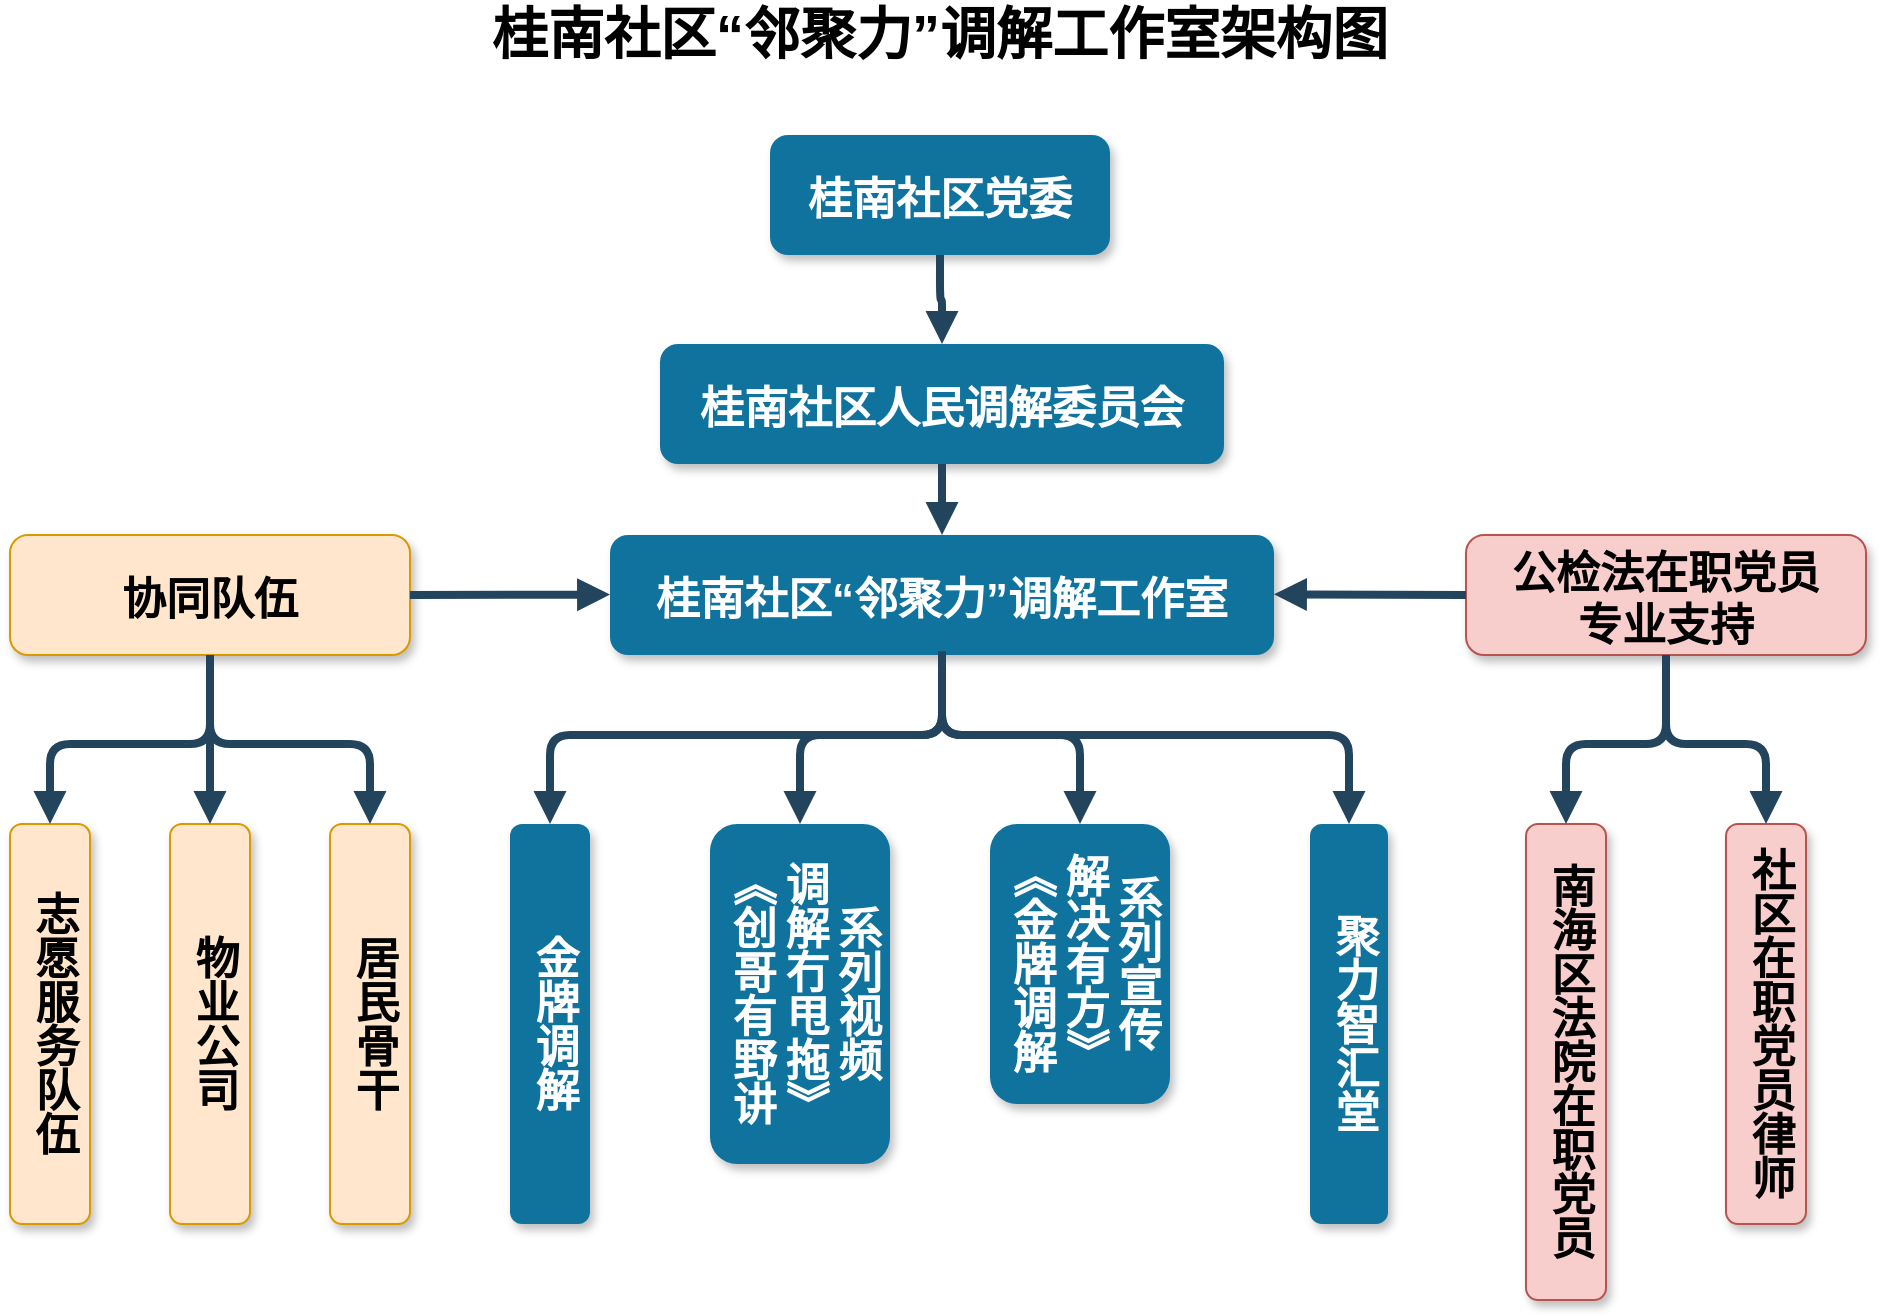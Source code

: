 <mxfile version="26.1.2">
  <diagram name="Page-1" id="97916047-d0de-89f5-080d-49f4d83e522f">
    <mxGraphModel dx="1235" dy="624" grid="1" gridSize="10" guides="1" tooltips="1" connect="1" arrows="1" fold="1" page="1" pageScale="1.5" pageWidth="1169" pageHeight="827" background="none" math="0" shadow="0">
      <root>
        <mxCell id="0" />
        <mxCell id="1" parent="0" />
        <mxCell id="2" value="桂南社区党委" style="rounded=1;fillColor=#10739E;strokeColor=none;shadow=1;gradientColor=none;fontStyle=1;fontColor=#FFFFFF;fontSize=22;" parent="1" vertex="1">
          <mxGeometry x="710" y="255.5" width="170" height="60" as="geometry" />
        </mxCell>
        <mxCell id="3" value="桂南社区“邻聚力”调解工作室" style="rounded=1;fillColor=#10739E;strokeColor=none;shadow=1;gradientColor=none;fontStyle=1;fontColor=#FFFFFF;fontSize=22;" parent="1" vertex="1">
          <mxGeometry x="630" y="455.5" width="332" height="60" as="geometry" />
        </mxCell>
        <mxCell id="6" value="桂南社区人民调解委员会" style="rounded=1;fillColor=#10739E;strokeColor=none;shadow=1;gradientColor=none;fontStyle=1;fontColor=#FFFFFF;fontSize=22;" parent="1" vertex="1">
          <mxGeometry x="655" y="360" width="282" height="60" as="geometry" />
        </mxCell>
        <mxCell id="7" value="公检法在职党员&#xa;专业支持" style="rounded=1;fillColor=#f8cecc;strokeColor=#b85450;shadow=1;fontStyle=1;fontSize=22;" parent="1" vertex="1">
          <mxGeometry x="1058" y="455.5" width="200" height="60" as="geometry" />
        </mxCell>
        <mxCell id="8" value="金牌调解" style="rounded=1;fillColor=#10739E;strokeColor=none;shadow=1;gradientColor=none;fontStyle=1;fontColor=#FFFFFF;fontSize=22;direction=south;horizontal=1;whiteSpace=wrap;textDirection=vertical-lr;" parent="1" vertex="1">
          <mxGeometry x="580" y="600" width="40" height="200" as="geometry" />
        </mxCell>
        <mxCell id="13" value="《创哥有野讲&#xa;调解冇甩拖》&#xa;系列视频" style="rounded=1;fillColor=#10739E;strokeColor=none;shadow=1;gradientColor=none;fontStyle=1;fontColor=#FFFFFF;fontSize=22;direction=south;whiteSpace=wrap;textDirection=vertical-lr;" parent="1" vertex="1">
          <mxGeometry x="680" y="600" width="90" height="170" as="geometry" />
        </mxCell>
        <mxCell id="18" value="《金牌调解&#xa;解决有方》&#xa;系列宣传" style="rounded=1;fillColor=#10739E;strokeColor=none;shadow=1;gradientColor=none;fontStyle=1;fontColor=#FFFFFF;fontSize=22;direction=south;whiteSpace=wrap;textDirection=vertical-lr;" parent="1" vertex="1">
          <mxGeometry x="820" y="600" width="90" height="140" as="geometry" />
        </mxCell>
        <mxCell id="23" value="聚力智汇堂" style="rounded=1;fillColor=#10739E;strokeColor=none;shadow=1;gradientColor=none;fontStyle=1;fontColor=#FFFFFF;fontSize=22;direction=south;whiteSpace=wrap;textDirection=vertical-lr;" parent="1" vertex="1">
          <mxGeometry x="980" y="600" width="39" height="200" as="geometry" />
        </mxCell>
        <mxCell id="29" value="" style="edgeStyle=elbowEdgeStyle;elbow=vertical;strokeWidth=4;endArrow=block;endFill=1;fontStyle=1;strokeColor=#23445D;entryX=0.5;entryY=0;entryDx=0;entryDy=0;" parent="1" source="2" target="6" edge="1">
          <mxGeometry x="22" y="165.5" width="100" height="100" as="geometry">
            <mxPoint x="46" y="391" as="sourcePoint" />
            <mxPoint x="146" y="291" as="targetPoint" />
          </mxGeometry>
        </mxCell>
        <mxCell id="37" value="" style="edgeStyle=elbowEdgeStyle;elbow=vertical;strokeWidth=4;endArrow=block;endFill=1;fontStyle=1;strokeColor=#23445D;exitX=0.5;exitY=1;exitDx=0;exitDy=0;" parent="1" source="3" target="23" edge="1">
          <mxGeometry x="22" y="165.5" width="100" height="100" as="geometry">
            <mxPoint x="806" y="480" as="sourcePoint" />
            <mxPoint x="122" y="165.5" as="targetPoint" />
            <Array as="points">
              <mxPoint x="972" y="555.5" />
            </Array>
          </mxGeometry>
        </mxCell>
        <mxCell id="54" value="" style="edgeStyle=elbowEdgeStyle;elbow=vertical;strokeWidth=4;endArrow=block;endFill=1;fontStyle=1;strokeColor=#23445D;exitX=0.5;exitY=1;exitDx=0;exitDy=0;" parent="1" source="3" target="13" edge="1">
          <mxGeometry x="22" y="165.5" width="100" height="100" as="geometry">
            <mxPoint x="22" y="265.5" as="sourcePoint" />
            <mxPoint x="122" y="165.5" as="targetPoint" />
            <Array as="points">
              <mxPoint x="652" y="555.5" />
            </Array>
          </mxGeometry>
        </mxCell>
        <mxCell id="55" value="" style="edgeStyle=elbowEdgeStyle;elbow=vertical;strokeWidth=4;endArrow=block;endFill=1;fontStyle=1;strokeColor=#23445D;exitX=0.5;exitY=0.968;exitDx=0;exitDy=0;exitPerimeter=0;" parent="1" source="3" target="18" edge="1">
          <mxGeometry x="22" y="165.5" width="100" height="100" as="geometry">
            <mxPoint x="810" y="490" as="sourcePoint" />
            <mxPoint x="122" y="165.5" as="targetPoint" />
            <Array as="points">
              <mxPoint x="942" y="555.5" />
            </Array>
          </mxGeometry>
        </mxCell>
        <mxCell id="SsjkauUhvNmDetM4eIso-57" value="" style="edgeStyle=elbowEdgeStyle;elbow=vertical;strokeWidth=4;endArrow=block;endFill=1;fontStyle=1;strokeColor=#23445D;entryX=0.5;entryY=0;entryDx=0;entryDy=0;exitX=0.5;exitY=1;exitDx=0;exitDy=0;" parent="1" source="6" target="3" edge="1">
          <mxGeometry x="22" y="165.5" width="100" height="100" as="geometry">
            <mxPoint x="984" y="435.5" as="sourcePoint" />
            <mxPoint x="984" y="485.5" as="targetPoint" />
          </mxGeometry>
        </mxCell>
        <mxCell id="SsjkauUhvNmDetM4eIso-59" value="" style="edgeStyle=elbowEdgeStyle;elbow=vertical;strokeWidth=4;endArrow=block;endFill=1;fontStyle=1;strokeColor=#23445D;exitX=0.5;exitY=1;exitDx=0;exitDy=0;entryX=0;entryY=0.5;entryDx=0;entryDy=0;" parent="1" source="3" target="8" edge="1">
          <mxGeometry x="22" y="165.5" width="100" height="100" as="geometry">
            <mxPoint x="741" y="516" as="sourcePoint" />
            <mxPoint x="690" y="620" as="targetPoint" />
            <Array as="points">
              <mxPoint x="587" y="555.5" />
            </Array>
          </mxGeometry>
        </mxCell>
        <mxCell id="SsjkauUhvNmDetM4eIso-60" value="协同队伍" style="rounded=1;fillColor=#ffe6cc;strokeColor=#d79b00;shadow=1;fontStyle=1;fontSize=22;" parent="1" vertex="1">
          <mxGeometry x="330" y="455.5" width="200" height="60" as="geometry" />
        </mxCell>
        <mxCell id="SsjkauUhvNmDetM4eIso-61" value="志愿服务队伍" style="rounded=1;fillColor=#ffe6cc;strokeColor=#d79b00;shadow=1;fontStyle=1;fontSize=22;direction=south;horizontal=1;whiteSpace=wrap;textDirection=vertical-lr;" parent="1" vertex="1">
          <mxGeometry x="330" y="600" width="40" height="200" as="geometry" />
        </mxCell>
        <mxCell id="SsjkauUhvNmDetM4eIso-62" value="物业公司" style="rounded=1;fillColor=#ffe6cc;strokeColor=#d79b00;shadow=1;fontStyle=1;fontSize=22;direction=south;horizontal=1;whiteSpace=wrap;textDirection=vertical-lr;" parent="1" vertex="1">
          <mxGeometry x="410" y="600" width="40" height="200" as="geometry" />
        </mxCell>
        <mxCell id="SsjkauUhvNmDetM4eIso-63" value="居民骨干" style="rounded=1;fillColor=#ffe6cc;strokeColor=#d79b00;shadow=1;fontStyle=1;fontSize=22;direction=south;horizontal=1;whiteSpace=wrap;textDirection=vertical-lr;" parent="1" vertex="1">
          <mxGeometry x="490" y="600" width="40" height="200" as="geometry" />
        </mxCell>
        <mxCell id="SsjkauUhvNmDetM4eIso-64" value="南海区法院在职党员" style="rounded=1;fillColor=#f8cecc;strokeColor=#b85450;shadow=1;fontStyle=1;fontSize=22;direction=south;horizontal=1;whiteSpace=wrap;textDirection=vertical-lr;" parent="1" vertex="1">
          <mxGeometry x="1088" y="600" width="40" height="238" as="geometry" />
        </mxCell>
        <mxCell id="SsjkauUhvNmDetM4eIso-65" value="社区在职党员律师" style="rounded=1;fillColor=#f8cecc;strokeColor=#b85450;shadow=1;fontStyle=1;fontSize=22;direction=south;horizontal=1;whiteSpace=wrap;textDirection=vertical-lr;" parent="1" vertex="1">
          <mxGeometry x="1188" y="600" width="40" height="200" as="geometry" />
        </mxCell>
        <mxCell id="SsjkauUhvNmDetM4eIso-66" value="" style="edgeStyle=elbowEdgeStyle;elbow=vertical;strokeWidth=4;endArrow=block;endFill=1;fontStyle=1;strokeColor=#23445D;entryX=0;entryY=0.5;entryDx=0;entryDy=0;exitX=1;exitY=0.5;exitDx=0;exitDy=0;" parent="1" source="SsjkauUhvNmDetM4eIso-60" target="3" edge="1">
          <mxGeometry x="22" y="165.5" width="100" height="100" as="geometry">
            <mxPoint x="540" y="485.31" as="sourcePoint" />
            <mxPoint x="610" y="485.31" as="targetPoint" />
            <Array as="points">
              <mxPoint x="550" y="485.31" />
            </Array>
          </mxGeometry>
        </mxCell>
        <mxCell id="SsjkauUhvNmDetM4eIso-67" value="" style="edgeStyle=elbowEdgeStyle;elbow=vertical;strokeWidth=4;endArrow=block;endFill=1;fontStyle=1;strokeColor=#23445D;entryX=0;entryY=0.5;entryDx=0;entryDy=0;exitX=0.5;exitY=1;exitDx=0;exitDy=0;" parent="1" source="SsjkauUhvNmDetM4eIso-60" target="SsjkauUhvNmDetM4eIso-61" edge="1">
          <mxGeometry x="22" y="165.5" width="100" height="100" as="geometry">
            <mxPoint x="330" y="365.5" as="sourcePoint" />
            <mxPoint x="330" y="415.5" as="targetPoint" />
            <Array as="points">
              <mxPoint x="390" y="560" />
            </Array>
          </mxGeometry>
        </mxCell>
        <mxCell id="SsjkauUhvNmDetM4eIso-68" value="" style="edgeStyle=elbowEdgeStyle;elbow=vertical;strokeWidth=4;endArrow=block;endFill=1;fontStyle=1;strokeColor=#23445D;entryX=0;entryY=0.5;entryDx=0;entryDy=0;exitX=0.5;exitY=1;exitDx=0;exitDy=0;" parent="1" source="SsjkauUhvNmDetM4eIso-60" target="SsjkauUhvNmDetM4eIso-63" edge="1">
          <mxGeometry x="22" y="165.5" width="100" height="100" as="geometry">
            <mxPoint x="410" y="342.5" as="sourcePoint" />
            <mxPoint x="550" y="562" as="targetPoint" />
            <Array as="points">
              <mxPoint x="470" y="560" />
            </Array>
          </mxGeometry>
        </mxCell>
        <mxCell id="SsjkauUhvNmDetM4eIso-69" value="" style="edgeStyle=elbowEdgeStyle;elbow=vertical;strokeWidth=4;endArrow=block;endFill=1;fontStyle=1;strokeColor=#23445D;entryX=0;entryY=0.5;entryDx=0;entryDy=0;exitX=0.5;exitY=1;exitDx=0;exitDy=0;" parent="1" source="SsjkauUhvNmDetM4eIso-60" target="SsjkauUhvNmDetM4eIso-62" edge="1">
          <mxGeometry x="22" y="165.5" width="100" height="100" as="geometry">
            <mxPoint x="480" y="380" as="sourcePoint" />
            <mxPoint x="480" y="380" as="targetPoint" />
            <Array as="points">
              <mxPoint x="420" y="540" />
            </Array>
          </mxGeometry>
        </mxCell>
        <mxCell id="SsjkauUhvNmDetM4eIso-70" value="" style="edgeStyle=elbowEdgeStyle;elbow=vertical;strokeWidth=4;endArrow=block;endFill=1;fontStyle=1;strokeColor=#23445D;entryX=0;entryY=0.5;entryDx=0;entryDy=0;exitX=0.5;exitY=1;exitDx=0;exitDy=0;" parent="1" source="7" target="SsjkauUhvNmDetM4eIso-65" edge="1">
          <mxGeometry x="22" y="165.5" width="100" height="100" as="geometry">
            <mxPoint x="1258" y="535" as="sourcePoint" />
            <mxPoint x="1258" y="585" as="targetPoint" />
            <Array as="points">
              <mxPoint x="1098" y="560" />
            </Array>
          </mxGeometry>
        </mxCell>
        <mxCell id="SsjkauUhvNmDetM4eIso-71" value="" style="edgeStyle=elbowEdgeStyle;elbow=vertical;strokeWidth=4;endArrow=block;endFill=1;fontStyle=1;strokeColor=#23445D;entryX=0;entryY=0.5;entryDx=0;entryDy=0;exitX=0.5;exitY=1;exitDx=0;exitDy=0;" parent="1" source="7" target="SsjkauUhvNmDetM4eIso-64" edge="1">
          <mxGeometry x="22" y="165.5" width="100" height="100" as="geometry">
            <mxPoint x="1107.74" y="530" as="sourcePoint" />
            <mxPoint x="1107.74" y="580" as="targetPoint" />
            <Array as="points">
              <mxPoint x="1058" y="560" />
            </Array>
          </mxGeometry>
        </mxCell>
        <mxCell id="SsjkauUhvNmDetM4eIso-72" value="" style="edgeStyle=elbowEdgeStyle;elbow=vertical;strokeWidth=4;endArrow=block;endFill=1;fontStyle=1;strokeColor=#23445D;entryX=1;entryY=0.5;entryDx=0;entryDy=0;exitX=0;exitY=0.5;exitDx=0;exitDy=0;" parent="1" source="7" target="3" edge="1">
          <mxGeometry x="22" y="165.5" width="100" height="100" as="geometry">
            <mxPoint x="1080" y="485.85" as="sourcePoint" />
            <mxPoint x="980" y="485.85" as="targetPoint" />
            <Array as="points">
              <mxPoint x="1000" y="485.16" />
            </Array>
          </mxGeometry>
        </mxCell>
        <mxCell id="7uuJlPExEDJTXTj_S3l4-55" value="&lt;font style=&quot;font-size: 28px;&quot;&gt;&lt;b&gt;桂南社区“邻聚力”调解工作室架构图&lt;/b&gt;&lt;/font&gt;" style="text;strokeColor=none;align=center;fillColor=none;html=1;verticalAlign=middle;whiteSpace=wrap;rounded=0;" vertex="1" parent="1">
          <mxGeometry x="515" y="190" width="560" height="30" as="geometry" />
        </mxCell>
      </root>
    </mxGraphModel>
  </diagram>
</mxfile>
